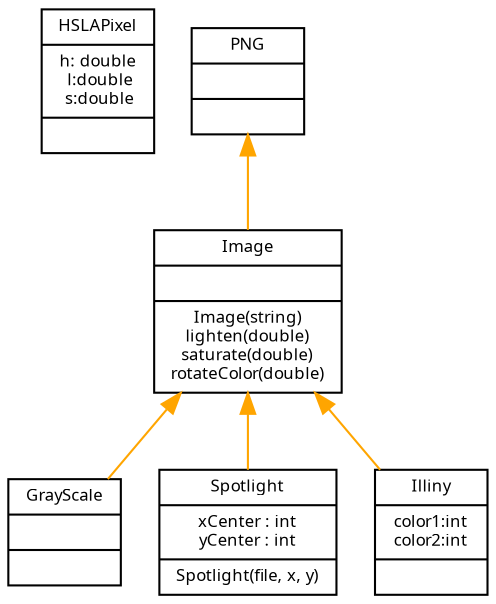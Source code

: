 # http://www.graphviz.org/content/cluster

digraph G {
 
  node [fontname = "Handlee", shape=record];
  edge [fontname = "Handlee"];

  node[font="Handlee", fontsize= 8];
  edge [ dir = back, color="orange"]
  
  Pixel [ label="{HSLAPixel|h: double\n l:double\n s:double|}"];
  PNG [ label="{PNG||}"]
  Image [ label
  ="{Image||Image(string)\nlighten(double)\nsaturate(double)\nrotateColor(double)}"];

  GrayScale[label = "{GrayScale||}"];
  Spotlight[label = "{Spotlight|xCenter : int\nyCenter : int|Spotlight(file, x,
  y)}"];
  EUMFI [ label= "{Illiny|color1:int\ncolor2:int|}" ];



  
  PNG -> Image;
  Image -> GrayScale, Spotlight, EUMFI;
  
}
